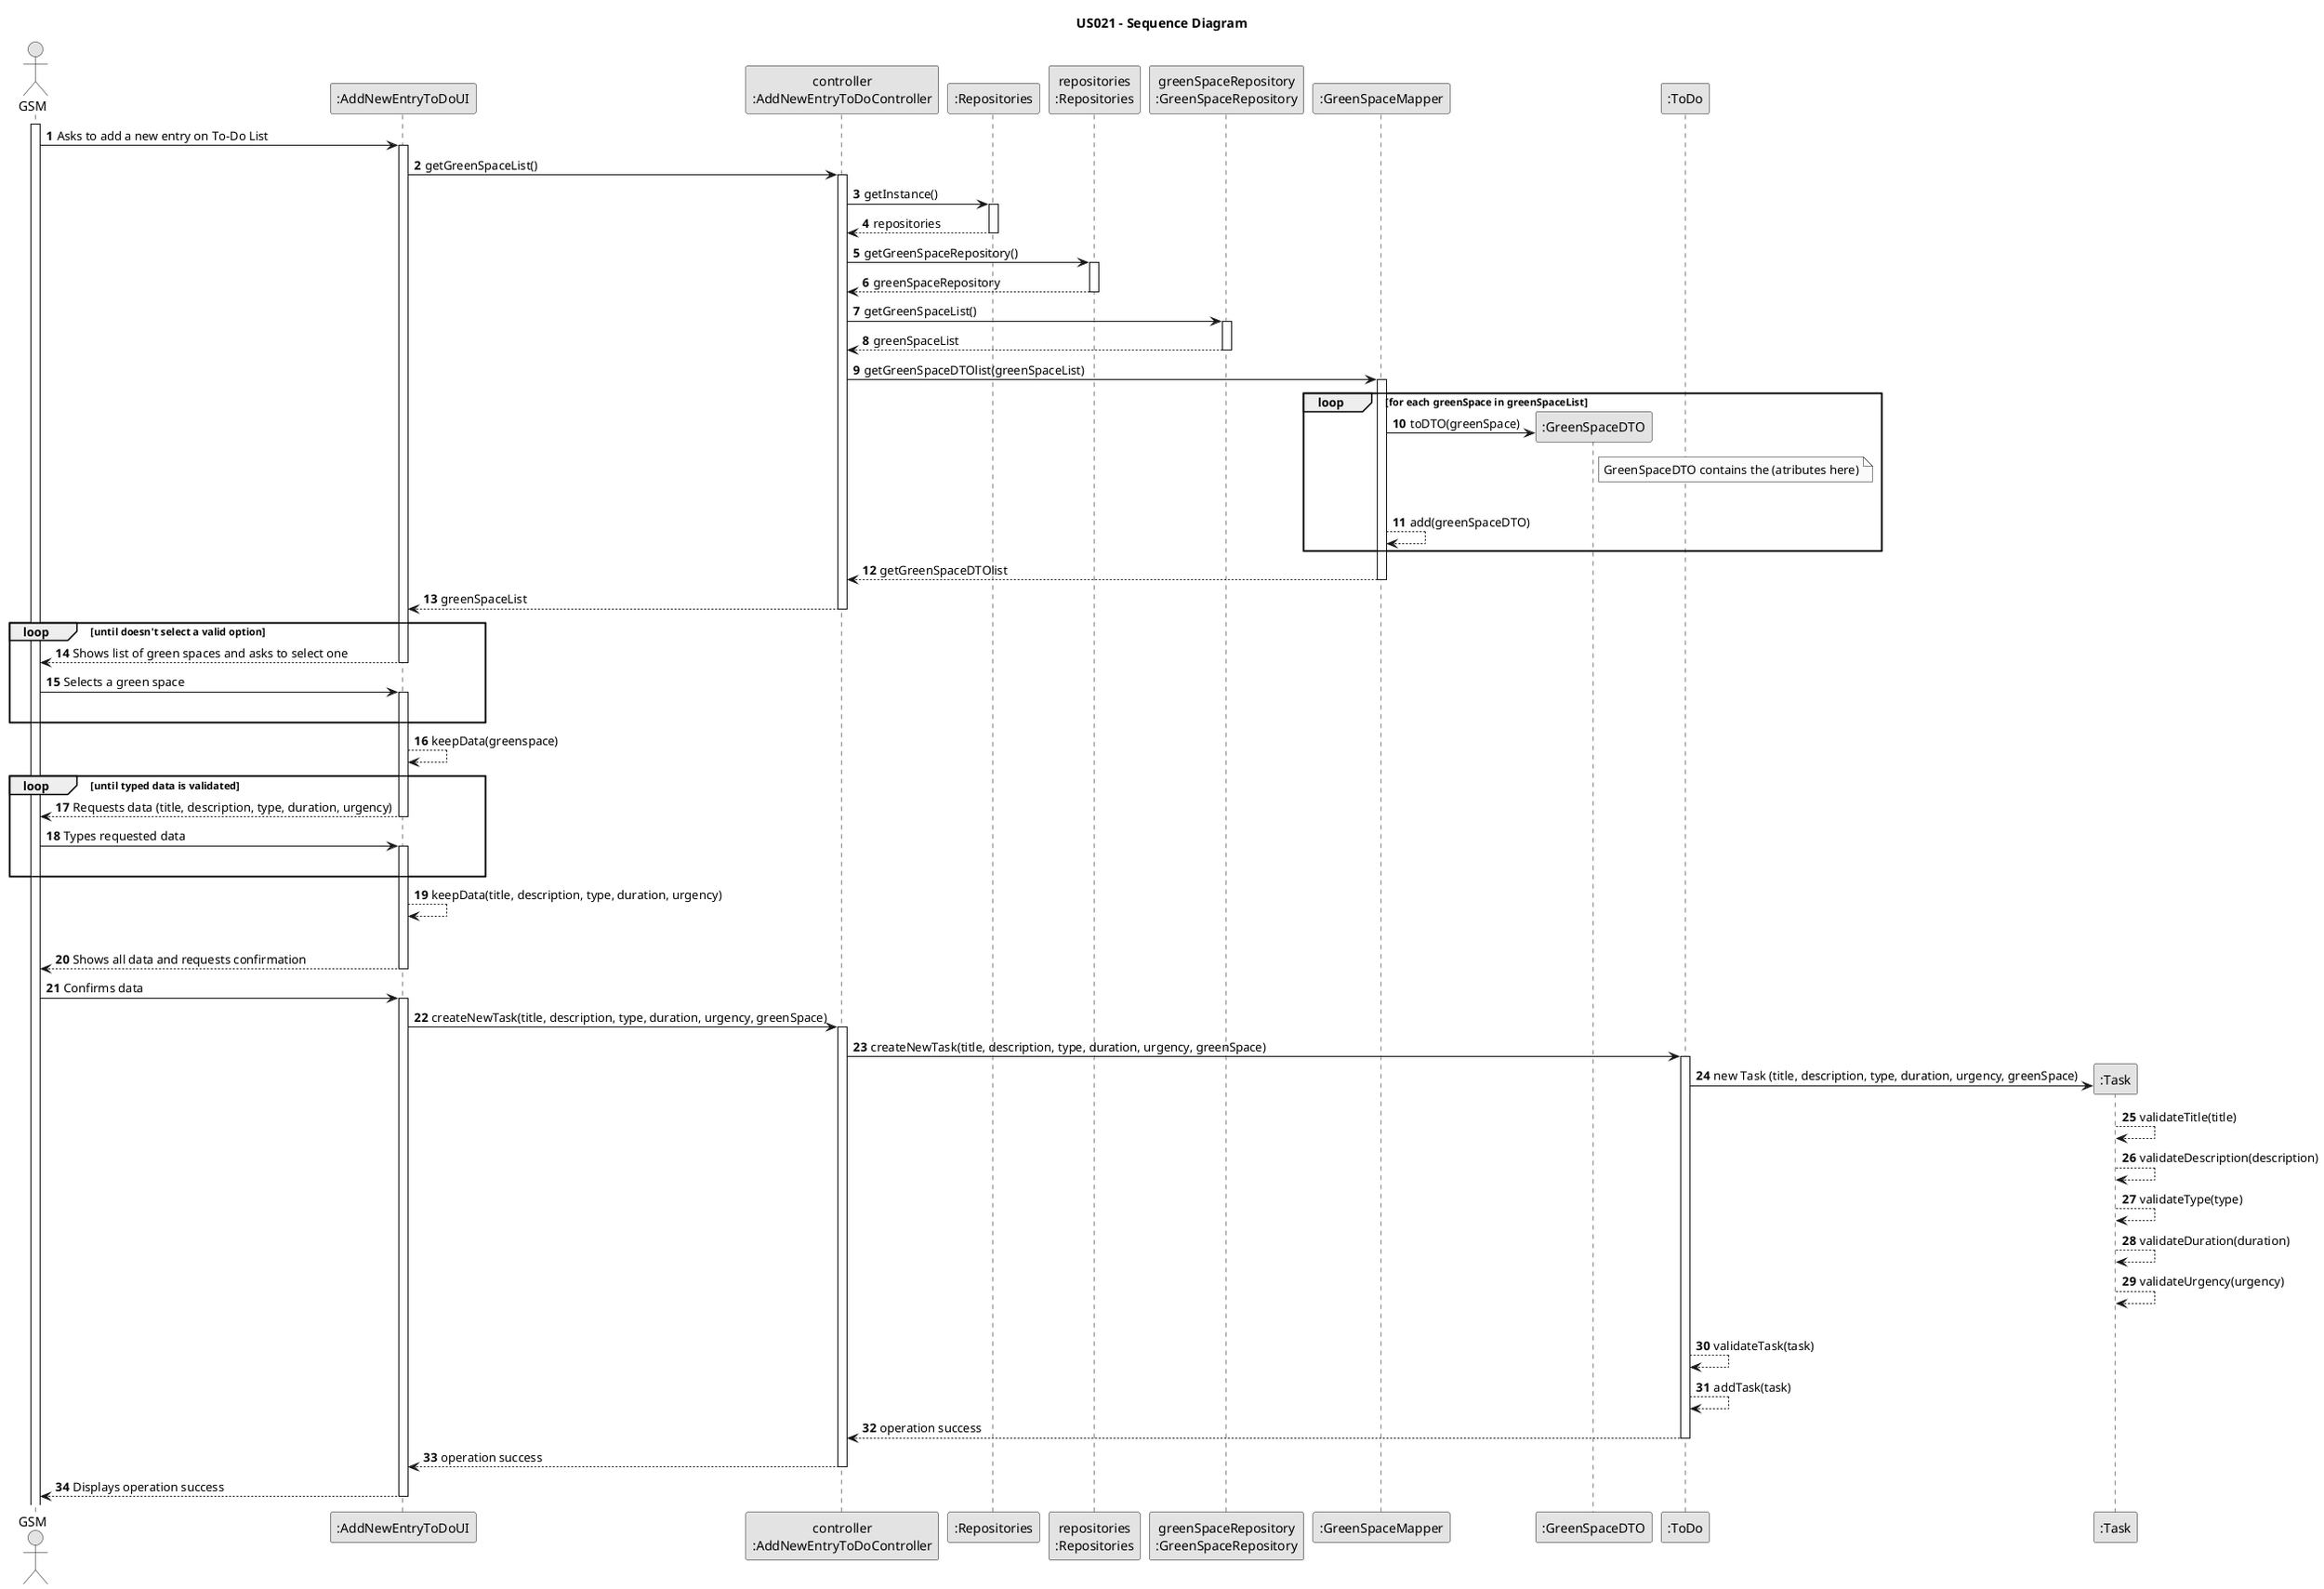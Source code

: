@startuml
skinparam monochrome true
skinparam packageStyle rectangle
skinparam shadowing false

title US021 - Sequence Diagram

autonumber

actor "GSM" as GSM
participant ":AddNewEntryToDoUI" as UI
participant "controller\n:AddNewEntryToDoController" as CTRL
participant ":Repositories" as REPO
participant "repositories\n:Repositories" as REPOInstance
participant "greenSpaceRepository\n:GreenSpaceRepository" as GreenSpaceREPO
participant ":GreenSpaceMapper" as GreenSpaceMapper
participant ":GreenSpaceDTO" as GreenSpaceDTO
participant ":ToDo" as Todo
participant ":Task" as Task

activate GSM

    GSM -> UI : Asks to add a new entry on To-Do List
    activate UI

    UI -> CTRL : getGreenSpaceList()
    activate CTRL

        CTRL -> REPO : getInstance()
        activate REPO

            REPO --> CTRL : repositories
        deactivate REPO
        CTRL -> REPOInstance: getGreenSpaceRepository()

        activate REPOInstance

            REPOInstance --> CTRL : greenSpaceRepository
        deactivate REPOInstance

        CTRL -> GreenSpaceREPO : getGreenSpaceList()
        activate GreenSpaceREPO

        GreenSpaceREPO --> CTRL : greenSpaceList

        deactivate GreenSpaceREPO

        CTRL -> GreenSpaceMapper : getGreenSpaceDTOlist(greenSpaceList)

        activate GreenSpaceMapper
loop for each greenSpace in greenSpaceList
            GreenSpaceMapper -> GreenSpaceDTO** : toDTO(greenSpace)

            note right of GreenSpaceDTO
                                GreenSpaceDTO contains the (atributes here)
                            end note
                            |||
            GreenSpaceMapper --> GreenSpaceMapper : add(greenSpaceDTO)

end loop
            GreenSpaceMapper --> CTRL : getGreenSpaceDTOlist



        deactivate GreenSpaceMapper









CTRL --> UI : greenSpaceList
    deactivate CTRL


    loop until doesn't select a valid option
                    UI --> GSM : Shows list of green spaces and asks to select one
                deactivate UI

                GSM -> UI : Selects a green space

                activate UI
                |||
                end

            UI --> UI : keepData(greenspace)


    loop until typed data is validated

        UI --> GSM : Requests data (title, description, type, duration, urgency)
    deactivate UI

    GSM -> UI : Types requested data

    activate UI
    |||

    end

        UI --> UI : keepData(title, description, type, duration, urgency)
        |||


                UI --> GSM : Shows all data and requests confirmation
deactivate UI
    GSM -> UI : Confirms data

    activate UI

    UI -> CTRL : createNewTask(title, description, type, duration, urgency, greenSpace)
    activate CTRL

        CTRL -> Todo : createNewTask(title, description, type, duration, urgency, greenSpace)

        activate Todo

            Todo -> Task** : new Task (title, description, type, duration, urgency, greenSpace)

            Task --> Task : validateTitle(title)

            Task --> Task : validateDescription(description)

            Task --> Task : validateType(type)

            Task --> Task : validateDuration(duration)

            Task --> Task : validateUrgency(urgency)

           |||

            Todo --> Todo : validateTask(task)

            Todo --> Todo : addTask(task)

            Todo --> CTRL : operation success
            deactivate Todo
            CTRL --> UI : operation success
            deactivate CTRL
        UI --> GSM : Displays operation success
    deactivate UI

@enduml
